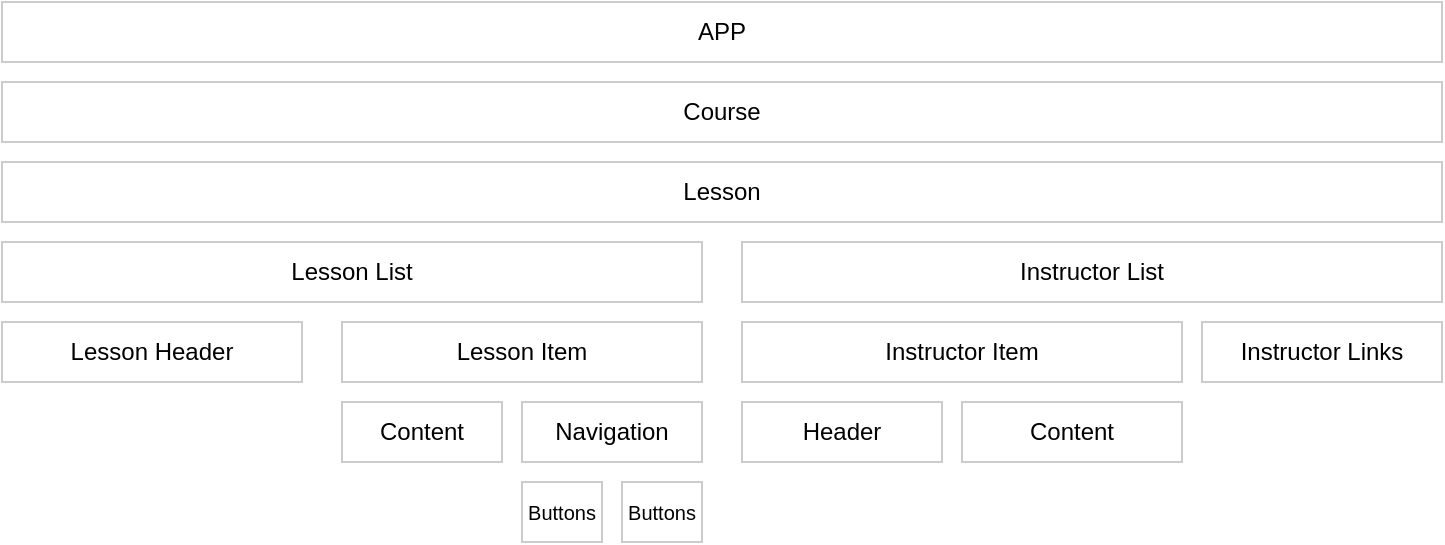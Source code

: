 <mxfile version="12.6.5" type="device" pages="2"><diagram id="s-nL4m3QjC5sn1uINENh" name="Component Layout"><mxGraphModel dx="714" dy="416" grid="1" gridSize="10" guides="1" tooltips="1" connect="1" arrows="1" fold="1" page="1" pageScale="1" pageWidth="850" pageHeight="1100" math="0" shadow="0"><root><mxCell id="9rNbYhdtEQ9nBOnxKHEZ-0"/><mxCell id="9rNbYhdtEQ9nBOnxKHEZ-1" parent="9rNbYhdtEQ9nBOnxKHEZ-0"/><mxCell id="9rNbYhdtEQ9nBOnxKHEZ-2" value="APP" style="rounded=0;whiteSpace=wrap;html=1;strokeColor=#CCCCCC;" vertex="1" parent="9rNbYhdtEQ9nBOnxKHEZ-1"><mxGeometry x="80" y="40" width="720" height="30" as="geometry"/></mxCell><mxCell id="9rNbYhdtEQ9nBOnxKHEZ-3" value="Course" style="rounded=0;whiteSpace=wrap;html=1;strokeColor=#CCCCCC;" vertex="1" parent="9rNbYhdtEQ9nBOnxKHEZ-1"><mxGeometry x="80" y="80" width="720" height="30" as="geometry"/></mxCell><mxCell id="9rNbYhdtEQ9nBOnxKHEZ-4" value="Lesson" style="rounded=0;whiteSpace=wrap;html=1;strokeColor=#CCCCCC;" vertex="1" parent="9rNbYhdtEQ9nBOnxKHEZ-1"><mxGeometry x="80" y="120" width="720" height="30" as="geometry"/></mxCell><mxCell id="NkFAtdeKehd78Fd5XVFq-0" value="Lesson List" style="rounded=0;whiteSpace=wrap;html=1;strokeColor=#CCCCCC;" vertex="1" parent="9rNbYhdtEQ9nBOnxKHEZ-1"><mxGeometry x="80" y="160" width="350" height="30" as="geometry"/></mxCell><mxCell id="NkFAtdeKehd78Fd5XVFq-1" value="Instructor List" style="rounded=0;whiteSpace=wrap;html=1;strokeColor=#CCCCCC;" vertex="1" parent="9rNbYhdtEQ9nBOnxKHEZ-1"><mxGeometry x="450" y="160" width="350" height="30" as="geometry"/></mxCell><mxCell id="NkFAtdeKehd78Fd5XVFq-2" value="Lesson Item" style="rounded=0;whiteSpace=wrap;html=1;strokeColor=#CCCCCC;" vertex="1" parent="9rNbYhdtEQ9nBOnxKHEZ-1"><mxGeometry x="250" y="200" width="180" height="30" as="geometry"/></mxCell><mxCell id="NkFAtdeKehd78Fd5XVFq-3" value="Lesson Header" style="rounded=0;whiteSpace=wrap;html=1;strokeColor=#CCCCCC;" vertex="1" parent="9rNbYhdtEQ9nBOnxKHEZ-1"><mxGeometry x="80" y="200" width="150" height="30" as="geometry"/></mxCell><mxCell id="wHHDqO6jdxIXgNOASA0I-0" value="Content" style="rounded=0;whiteSpace=wrap;html=1;strokeColor=#CCCCCC;" vertex="1" parent="9rNbYhdtEQ9nBOnxKHEZ-1"><mxGeometry x="250" y="240" width="80" height="30" as="geometry"/></mxCell><mxCell id="ylyoV2_TN5a2OyQ5ee6p-0" value="Navigation" style="rounded=0;whiteSpace=wrap;html=1;strokeColor=#CCCCCC;" vertex="1" parent="9rNbYhdtEQ9nBOnxKHEZ-1"><mxGeometry x="340" y="240" width="90" height="30" as="geometry"/></mxCell><mxCell id="ylyoV2_TN5a2OyQ5ee6p-1" value="&lt;font style=&quot;font-size: 10px&quot;&gt;Buttons&lt;/font&gt;" style="rounded=0;whiteSpace=wrap;html=1;strokeColor=#CCCCCC;" vertex="1" parent="9rNbYhdtEQ9nBOnxKHEZ-1"><mxGeometry x="340" y="280" width="40" height="30" as="geometry"/></mxCell><mxCell id="ylyoV2_TN5a2OyQ5ee6p-3" value="&lt;font style=&quot;font-size: 10px&quot;&gt;Buttons&lt;/font&gt;" style="rounded=0;whiteSpace=wrap;html=1;strokeColor=#CCCCCC;" vertex="1" parent="9rNbYhdtEQ9nBOnxKHEZ-1"><mxGeometry x="390" y="280" width="40" height="30" as="geometry"/></mxCell><mxCell id="PhRayDeY5TTCYu1zcrbQ-0" value="Instructor Item" style="rounded=0;whiteSpace=wrap;html=1;strokeColor=#CCCCCC;" vertex="1" parent="9rNbYhdtEQ9nBOnxKHEZ-1"><mxGeometry x="450" y="200" width="220" height="30" as="geometry"/></mxCell><mxCell id="uNR0uqvp3kbWLlmK_JI2-0" value="Instructor Links" style="rounded=0;whiteSpace=wrap;html=1;strokeColor=#CCCCCC;" vertex="1" parent="9rNbYhdtEQ9nBOnxKHEZ-1"><mxGeometry x="680" y="200" width="120" height="30" as="geometry"/></mxCell><mxCell id="8Jv1a1SDAXik6iYo9yzs-0" value="Header" style="rounded=0;whiteSpace=wrap;html=1;strokeColor=#CCCCCC;" vertex="1" parent="9rNbYhdtEQ9nBOnxKHEZ-1"><mxGeometry x="450" y="240" width="100" height="30" as="geometry"/></mxCell><mxCell id="8Jv1a1SDAXik6iYo9yzs-1" value="Content" style="rounded=0;whiteSpace=wrap;html=1;strokeColor=#CCCCCC;" vertex="1" parent="9rNbYhdtEQ9nBOnxKHEZ-1"><mxGeometry x="560" y="240" width="110" height="30" as="geometry"/></mxCell></root></mxGraphModel></diagram><diagram name="Lesson Component" id="f1b7ffb7-ca1e-a977-7cf5-a751b3c06c05"><mxGraphModel dx="1850" dy="596" grid="1" gridSize="10" guides="1" tooltips="1" connect="1" arrows="1" fold="1" page="1" pageScale="1" pageWidth="826" pageHeight="1169" background="#ffffff" math="0" shadow="0"><root><mxCell id="0"/><mxCell id="1" parent="0"/><mxCell id="4" value="" style="line;strokeWidth=1" parent="1" vertex="1"><mxGeometry x="20" y="90" width="780" height="10" as="geometry"/></mxCell><mxCell id="5" value="Memory Work" style="text;spacingTop=-5;" parent="1" vertex="1"><mxGeometry x="20" y="70.0" width="30" height="20" as="geometry"/></mxCell><mxCell id="PqAK6zX9KTlgNqris4rE-69" value="Lesson Title" style="text;strokeColor=none;fillColor=none;html=1;fontSize=24;fontStyle=1;verticalAlign=middle;align=center;" vertex="1" parent="1"><mxGeometry x="100" y="130" width="100" height="40" as="geometry"/></mxCell><mxCell id="PqAK6zX9KTlgNqris4rE-80" value="" style="group" vertex="1" connectable="0" parent="1"><mxGeometry x="50" y="190" width="410" height="180" as="geometry"/></mxCell><mxCell id="PqAK6zX9KTlgNqris4rE-73" value="" style="rounded=0;whiteSpace=wrap;html=1;strokeColor=#CCCCCC;" vertex="1" parent="PqAK6zX9KTlgNqris4rE-80"><mxGeometry width="410" height="180" as="geometry"/></mxCell><mxCell id="PqAK6zX9KTlgNqris4rE-70" value="Lesson Content" style="text;strokeColor=none;fillColor=none;html=1;fontSize=24;fontStyle=1;verticalAlign=middle;align=center;" vertex="1" parent="PqAK6zX9KTlgNqris4rE-80"><mxGeometry x="70" y="60" width="270" height="32.59" as="geometry"/></mxCell><mxCell id="PqAK6zX9KTlgNqris4rE-76" value="Next" style="rounded=0;whiteSpace=wrap;html=1;strokeColor=#CCCCCC;" vertex="1" parent="PqAK6zX9KTlgNqris4rE-80"><mxGeometry x="300.004" y="139.999" width="94.39" height="24.444" as="geometry"/></mxCell><mxCell id="jcp9I9yH8b0UtaYuH_nb-18" value="Back" style="rounded=0;whiteSpace=wrap;html=1;strokeColor=#CCCCCC;" vertex="1" parent="PqAK6zX9KTlgNqris4rE-80"><mxGeometry x="200.004" y="139.999" width="94.39" height="24.444" as="geometry"/></mxCell><mxCell id="wtMr15KS4kkonfowKseE-18" value="Schedule" style="text;spacingTop=-5;" vertex="1" parent="1"><mxGeometry x="750" y="70.0" width="30" height="20" as="geometry"/></mxCell><mxCell id="qZWEP-2bwn1Nl-Iq1pDm-22" value="" style="verticalLabelPosition=bottom;shadow=0;dashed=0;align=center;html=1;verticalAlign=top;strokeWidth=1;shape=mxgraph.mockup.markup.curlyBrace;strokeColor=#999999;direction=west;" vertex="1" parent="1"><mxGeometry x="250" y="380" width="200" height="20" as="geometry"/></mxCell><UserObject label="Buttons" placeholders="1" name="Variable" id="qZWEP-2bwn1Nl-Iq1pDm-23"><mxCell style="text;html=1;strokeColor=none;fillColor=none;align=center;verticalAlign=middle;whiteSpace=wrap;overflow=hidden;" vertex="1" parent="1"><mxGeometry x="310" y="390" width="80" height="40" as="geometry"/></mxCell></UserObject><mxCell id="qZWEP-2bwn1Nl-Iq1pDm-24" value="" style="labelPosition=right;align=left;strokeWidth=1;shape=mxgraph.mockup.markup.curlyBrace;html=1;shadow=0;dashed=0;strokeColor=#999999;direction=south;" vertex="1" parent="1"><mxGeometry x="905" y="160" width="20" height="200" as="geometry"/></mxCell><UserObject label="Instructor Item" placeholders="1" name="Variable" id="qZWEP-2bwn1Nl-Iq1pDm-25"><mxCell style="text;html=1;strokeColor=none;fillColor=none;align=center;verticalAlign=middle;whiteSpace=wrap;overflow=hidden;" vertex="1" parent="1"><mxGeometry x="925" y="250" width="80" height="20" as="geometry"/></mxCell></UserObject><mxCell id="qZWEP-2bwn1Nl-Iq1pDm-26" value="" style="verticalLabelPosition=bottom;shadow=0;dashed=0;align=center;html=1;verticalAlign=top;strokeWidth=1;shape=mxgraph.mockup.markup.curlyBrace;strokeColor=#999999;direction=west;" vertex="1" parent="1"><mxGeometry x="690" y="400" width="30" height="20" as="geometry"/></mxCell><UserObject label="Instructor Links" placeholders="1" name="Variable" id="qZWEP-2bwn1Nl-Iq1pDm-27"><mxCell style="text;html=1;strokeColor=none;fillColor=none;align=center;verticalAlign=middle;whiteSpace=wrap;overflow=hidden;" vertex="1" parent="1"><mxGeometry x="647.5" y="410" width="115" height="40" as="geometry"/></mxCell></UserObject><mxCell id="qZWEP-2bwn1Nl-Iq1pDm-28" value="" style="labelPosition=right;align=left;strokeWidth=1;shape=mxgraph.mockup.markup.curlyBrace;html=1;shadow=0;dashed=0;strokeColor=#999999;direction=west;" vertex="1" parent="1"><mxGeometry x="520" y="510" width="240" height="20" as="geometry"/></mxCell><UserObject label="Instructor Section&lt;br&gt;(Collapsible)" placeholders="1" name="Variable" id="qZWEP-2bwn1Nl-Iq1pDm-29"><mxCell style="text;html=1;strokeColor=none;fillColor=none;align=center;verticalAlign=middle;whiteSpace=wrap;overflow=hidden;" vertex="1" parent="1"><mxGeometry x="590" y="550" width="120" height="40" as="geometry"/></mxCell></UserObject><mxCell id="qZWEP-2bwn1Nl-Iq1pDm-30" value="" style="labelPosition=right;align=left;strokeWidth=1;shape=mxgraph.mockup.markup.curlyBrace;html=1;shadow=0;dashed=0;strokeColor=#999999;direction=west;" vertex="1" parent="1"><mxGeometry x="20" y="510" width="490" height="20" as="geometry"/></mxCell><UserObject label="Lesson Section" placeholders="1" name="Variable" id="qZWEP-2bwn1Nl-Iq1pDm-31"><mxCell style="text;html=1;strokeColor=none;fillColor=none;align=center;verticalAlign=middle;whiteSpace=wrap;overflow=hidden;" vertex="1" parent="1"><mxGeometry x="210" y="540" width="120" height="40" as="geometry"/></mxCell></UserObject><mxCell id="dMuurwD4MxHT18Sf2CH2-18" value="" style="labelPosition=right;align=left;strokeWidth=1;shape=mxgraph.mockup.markup.curlyBrace;html=1;shadow=0;dashed=0;strokeColor=#999999;direction=south;" vertex="1" parent="1"><mxGeometry x="1000" y="160" width="30" height="240" as="geometry"/></mxCell><UserObject label="Instructor List" placeholders="1" name="Variable" id="dMuurwD4MxHT18Sf2CH2-19"><mxCell style="text;html=1;strokeColor=none;fillColor=none;align=center;verticalAlign=middle;whiteSpace=wrap;overflow=hidden;" vertex="1" parent="1"><mxGeometry x="1030" y="270" width="80" height="20" as="geometry"/></mxCell></UserObject><mxCell id="dMuurwD4MxHT18Sf2CH2-20" value="" style="labelPosition=right;align=left;strokeWidth=1;shape=mxgraph.mockup.markup.curlyBrace;html=1;shadow=0;dashed=0;strokeColor=#999999;direction=south;" vertex="1" parent="1"><mxGeometry x="810" y="160" width="20" height="30" as="geometry"/></mxCell><UserObject label="Header" placeholders="1" name="Variable" id="dMuurwD4MxHT18Sf2CH2-21"><mxCell style="text;html=1;strokeColor=none;fillColor=none;align=center;verticalAlign=middle;whiteSpace=wrap;overflow=hidden;" vertex="1" parent="1"><mxGeometry x="820" y="165" width="80" height="20" as="geometry"/></mxCell></UserObject><mxCell id="dMuurwD4MxHT18Sf2CH2-25" value="" style="labelPosition=right;align=left;strokeWidth=1;shape=mxgraph.mockup.markup.curlyBrace;html=1;shadow=0;dashed=0;strokeColor=#999999;direction=south;" vertex="1" parent="1"><mxGeometry x="815" y="190" width="20" height="170" as="geometry"/></mxCell><UserObject label="Content" placeholders="1" name="Variable" id="dMuurwD4MxHT18Sf2CH2-26"><mxCell style="text;html=1;strokeColor=none;fillColor=none;align=center;verticalAlign=middle;whiteSpace=wrap;overflow=hidden;" vertex="1" parent="1"><mxGeometry x="830" y="265" width="80" height="20" as="geometry"/></mxCell></UserObject><mxCell id="dMuurwD4MxHT18Sf2CH2-29" value="" style="labelPosition=right;align=left;strokeWidth=1;shape=mxgraph.mockup.markup.curlyBrace;html=1;shadow=0;dashed=0;strokeColor=#999999;direction=north;" vertex="1" parent="1"><mxGeometry x="-110" y="190" width="20" height="180" as="geometry"/></mxCell><UserObject label="Lesson Item" placeholders="1" name="Variable" id="dMuurwD4MxHT18Sf2CH2-30"><mxCell style="text;html=1;strokeColor=none;fillColor=none;align=center;verticalAlign=middle;whiteSpace=wrap;overflow=hidden;" vertex="1" parent="1"><mxGeometry x="-190" y="270" width="80" height="20" as="geometry"/></mxCell></UserObject><mxCell id="dMuurwD4MxHT18Sf2CH2-31" value="" style="labelPosition=right;align=left;strokeWidth=1;shape=mxgraph.mockup.markup.curlyBrace;html=1;shadow=0;dashed=0;strokeColor=#999999;direction=north;" vertex="1" parent="1"><mxGeometry x="-220" y="130" width="30" height="240" as="geometry"/></mxCell><UserObject label="Lesson List" placeholders="1" name="Variable" id="dMuurwD4MxHT18Sf2CH2-32"><mxCell style="text;html=1;strokeColor=none;fillColor=none;align=center;verticalAlign=middle;whiteSpace=wrap;overflow=hidden;" vertex="1" parent="1"><mxGeometry x="-310" y="240" width="80" height="20" as="geometry"/></mxCell></UserObject><mxCell id="dMuurwD4MxHT18Sf2CH2-33" value="" style="labelPosition=right;align=left;strokeWidth=1;shape=mxgraph.mockup.markup.curlyBrace;html=1;shadow=0;dashed=0;strokeColor=#999999;direction=north;" vertex="1" parent="1"><mxGeometry x="-20.83" y="132.5" width="20" height="45" as="geometry"/></mxCell><UserObject label="Header" placeholders="1" name="Variable" id="dMuurwD4MxHT18Sf2CH2-34"><mxCell style="text;html=1;strokeColor=none;fillColor=none;align=center;verticalAlign=middle;whiteSpace=wrap;overflow=hidden;" vertex="1" parent="1"><mxGeometry x="-90" y="145" width="80" height="20" as="geometry"/></mxCell></UserObject><mxCell id="dMuurwD4MxHT18Sf2CH2-35" value="" style="labelPosition=right;align=left;strokeWidth=1;shape=mxgraph.mockup.markup.curlyBrace;html=1;shadow=0;dashed=0;strokeColor=#999999;direction=north;" vertex="1" parent="1"><mxGeometry x="-20.83" y="190" width="20" height="125" as="geometry"/></mxCell><UserObject label="Content" placeholders="1" name="Variable" id="dMuurwD4MxHT18Sf2CH2-36"><mxCell style="text;html=1;strokeColor=none;fillColor=none;align=center;verticalAlign=middle;whiteSpace=wrap;overflow=hidden;" vertex="1" parent="1"><mxGeometry x="-90" y="242.5" width="80" height="20" as="geometry"/></mxCell></UserObject><mxCell id="dMuurwD4MxHT18Sf2CH2-37" value="" style="labelPosition=right;align=left;strokeWidth=1;shape=mxgraph.mockup.markup.curlyBrace;html=1;shadow=0;dashed=0;strokeColor=#999999;direction=north;" vertex="1" parent="1"><mxGeometry x="-20.83" y="315" width="20" height="55" as="geometry"/></mxCell><UserObject label="Navigation" placeholders="1" name="Variable" id="dMuurwD4MxHT18Sf2CH2-38"><mxCell style="text;html=1;strokeColor=none;fillColor=none;align=center;verticalAlign=middle;whiteSpace=wrap;overflow=hidden;" vertex="1" parent="1"><mxGeometry x="-90" y="327.5" width="80" height="20" as="geometry"/></mxCell></UserObject><mxCell id="dMuurwD4MxHT18Sf2CH2-40" value="" style="labelPosition=right;align=left;strokeWidth=1;shape=mxgraph.mockup.markup.curlyBrace;html=1;shadow=0;dashed=0;strokeColor=#999999;direction=north;" vertex="1" parent="1"><mxGeometry x="-20.83" y="50" width="20" height="50" as="geometry"/></mxCell><UserObject label="Header Nav" placeholders="1" name="Variable" id="dMuurwD4MxHT18Sf2CH2-41"><mxCell style="text;html=1;strokeColor=none;fillColor=none;align=center;verticalAlign=middle;whiteSpace=wrap;overflow=hidden;" vertex="1" parent="1"><mxGeometry x="-100.83" y="65" width="80" height="20" as="geometry"/></mxCell></UserObject><mxCell id="14" value="" style="verticalLabelPosition=bottom;verticalAlign=top;strokeWidth=1;shape=mxgraph.mockup.graphics.iconGrid;strokeColor=#CCCCCC;gridSize=1,1;" parent="1" vertex="1"><mxGeometry x="540" y="190" width="200" height="170" as="geometry"/></mxCell><mxCell id="10" value="Teaching Notes" style="text;spacingTop=-5;" parent="1" vertex="1"><mxGeometry x="550" y="170" width="30" height="20" as="geometry"/></mxCell><mxCell id="12" value="Lorem ipsum dolor sit amet, consectetur adipisicing elit, sed do eiusmod tempor incididunt ut labore et dolore magna aliqua. Ut enim ad minim veniam, quis nostrud exercitation ullamco laboris nisi ut aliquip ex ea commodo consequat. Duis aute irure dolor in reprehenderit in voluptate velit esse ..." style="text;spacingTop=-5;whiteSpace=wrap;align=left" parent="1" vertex="1"><mxGeometry x="550" y="200" width="190" height="140" as="geometry"/></mxCell><mxCell id="18" value="Links" style="text;spacingTop=-5;fontStyle=4" parent="1" vertex="1"><mxGeometry x="690" y="380" width="30" height="20" as="geometry"/></mxCell></root></mxGraphModel></diagram></mxfile>